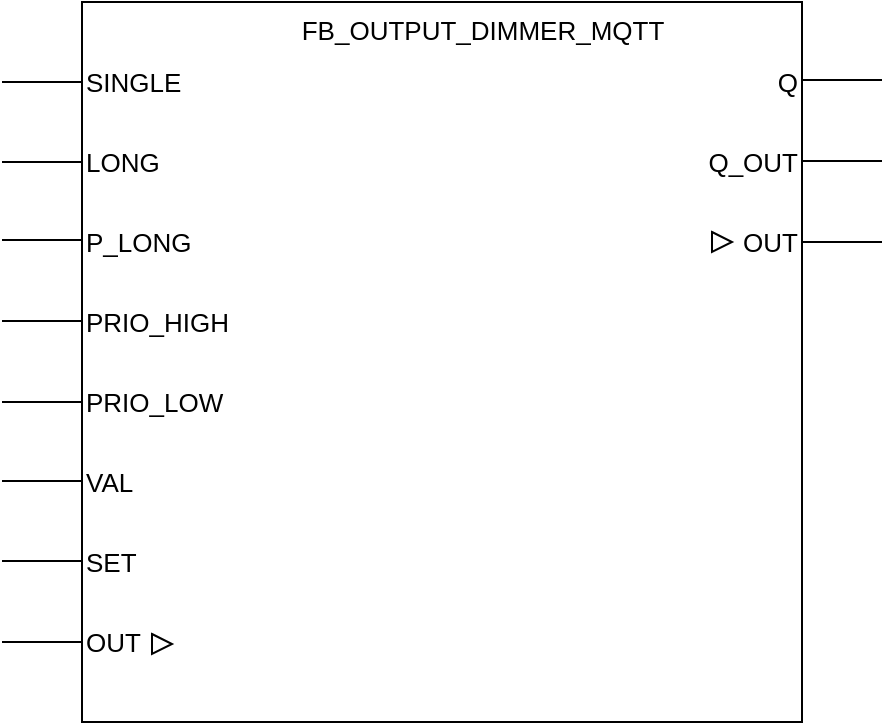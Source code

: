 <mxfile version="12.1.0" type="device" pages="1"><diagram id="FV2jeNOKKN2BWKF91_h7" name="Page-1"><mxGraphModel dx="1280" dy="1139" grid="1" gridSize="10" guides="1" tooltips="1" connect="1" arrows="1" fold="1" page="1" pageScale="1" pageWidth="850" pageHeight="1100" math="0" shadow="0"><root><mxCell id="0"/><mxCell id="1" parent="0"/><mxCell id="mZ0GKIm6EXO_5jk5_k25-1" value="" style="whiteSpace=wrap;html=1;aspect=fixed;" parent="1" vertex="1"><mxGeometry x="120" y="200" width="360" height="360" as="geometry"/></mxCell><mxCell id="mZ0GKIm6EXO_5jk5_k25-2" value="FB_OUTPUT_DIMMER_MQTT" style="text;html=1;align=center;fontSize=13;" parent="1" vertex="1"><mxGeometry x="217.5" y="200" width="205" height="30" as="geometry"/></mxCell><mxCell id="mZ0GKIm6EXO_5jk5_k25-3" value="" style="endArrow=none;html=1;fontSize=13;" parent="1" edge="1"><mxGeometry width="50" height="50" relative="1" as="geometry"><mxPoint x="120" y="240" as="sourcePoint"/><mxPoint x="80" y="240" as="targetPoint"/><Array as="points"><mxPoint x="120" y="240"/></Array></mxGeometry></mxCell><mxCell id="mZ0GKIm6EXO_5jk5_k25-4" value="SINGLE" style="text;html=1;strokeColor=none;fillColor=none;align=left;verticalAlign=middle;whiteSpace=wrap;rounded=0;fontSize=13;" parent="1" vertex="1"><mxGeometry x="120" y="230" width="80" height="20" as="geometry"/></mxCell><mxCell id="mZ0GKIm6EXO_5jk5_k25-5" value="" style="endArrow=none;html=1;fontSize=13;" parent="1" edge="1"><mxGeometry width="50" height="50" relative="1" as="geometry"><mxPoint x="480" y="239" as="sourcePoint"/><mxPoint x="520" y="239" as="targetPoint"/><Array as="points"><mxPoint x="480" y="239"/></Array></mxGeometry></mxCell><mxCell id="mZ0GKIm6EXO_5jk5_k25-8" value="Q" style="text;html=1;strokeColor=none;fillColor=none;align=right;verticalAlign=middle;whiteSpace=wrap;rounded=0;fontSize=13;" parent="1" vertex="1"><mxGeometry x="400" y="230" width="80" height="20" as="geometry"/></mxCell><mxCell id="mZ0GKIm6EXO_5jk5_k25-10" value="&lt;div style=&quot;text-align: right&quot;&gt;&lt;span&gt;Q_OUT&lt;/span&gt;&lt;/div&gt;" style="text;html=1;strokeColor=none;fillColor=none;align=right;verticalAlign=middle;whiteSpace=wrap;rounded=0;fontSize=13;" parent="1" vertex="1"><mxGeometry x="400" y="270" width="80" height="20" as="geometry"/></mxCell><mxCell id="tsXF8gQxrTz37e1AlQ-Z-5" value="" style="endArrow=none;html=1;fontSize=13;" parent="1" edge="1"><mxGeometry width="50" height="50" relative="1" as="geometry"><mxPoint x="480" y="279.5" as="sourcePoint"/><mxPoint x="520" y="279.5" as="targetPoint"/><Array as="points"/></mxGeometry></mxCell><mxCell id="tsXF8gQxrTz37e1AlQ-Z-14" value="" style="endArrow=none;html=1;fontSize=13;" parent="1" edge="1"><mxGeometry width="50" height="50" relative="1" as="geometry"><mxPoint x="120" y="280" as="sourcePoint"/><mxPoint x="80" y="280" as="targetPoint"/><Array as="points"><mxPoint x="120" y="280"/></Array></mxGeometry></mxCell><mxCell id="tsXF8gQxrTz37e1AlQ-Z-15" value="" style="endArrow=none;html=1;fontSize=13;" parent="1" edge="1"><mxGeometry width="50" height="50" relative="1" as="geometry"><mxPoint x="120" y="319" as="sourcePoint"/><mxPoint x="80" y="319" as="targetPoint"/><Array as="points"><mxPoint x="120" y="319"/></Array></mxGeometry></mxCell><mxCell id="tsXF8gQxrTz37e1AlQ-Z-16" value="VAL" style="text;html=1;strokeColor=none;fillColor=none;align=left;verticalAlign=middle;whiteSpace=wrap;rounded=0;fontSize=13;" parent="1" vertex="1"><mxGeometry x="120" y="430" width="80" height="20" as="geometry"/></mxCell><mxCell id="tsXF8gQxrTz37e1AlQ-Z-17" value="SET" style="text;html=1;strokeColor=none;fillColor=none;align=left;verticalAlign=middle;whiteSpace=wrap;rounded=0;fontSize=13;" parent="1" vertex="1"><mxGeometry x="120" y="470" width="80" height="20" as="geometry"/></mxCell><mxCell id="tsXF8gQxrTz37e1AlQ-Z-18" value="OUT" style="text;html=1;strokeColor=none;fillColor=none;align=left;verticalAlign=middle;whiteSpace=wrap;rounded=0;fontSize=13;" parent="1" vertex="1"><mxGeometry x="120" y="510" width="80" height="20" as="geometry"/></mxCell><mxCell id="4ixv9MruAGY5krvoqHkk-3" value="" style="endArrow=none;html=1;fontSize=13;" parent="1" edge="1"><mxGeometry width="50" height="50" relative="1" as="geometry"><mxPoint x="120" y="359.5" as="sourcePoint"/><mxPoint x="80" y="359.5" as="targetPoint"/><Array as="points"><mxPoint x="120" y="359.5"/></Array></mxGeometry></mxCell><mxCell id="4ixv9MruAGY5krvoqHkk-4" value="" style="endArrow=none;html=1;fontSize=13;" parent="1" edge="1"><mxGeometry width="50" height="50" relative="1" as="geometry"><mxPoint x="120" y="400" as="sourcePoint"/><mxPoint x="80" y="400" as="targetPoint"/><Array as="points"><mxPoint x="120" y="400"/></Array></mxGeometry></mxCell><mxCell id="4ixv9MruAGY5krvoqHkk-5" value="" style="endArrow=none;html=1;fontSize=13;" parent="1" edge="1"><mxGeometry width="50" height="50" relative="1" as="geometry"><mxPoint x="120" y="439.5" as="sourcePoint"/><mxPoint x="80" y="439.5" as="targetPoint"/><Array as="points"><mxPoint x="120" y="439.5"/></Array></mxGeometry></mxCell><mxCell id="4ixv9MruAGY5krvoqHkk-7" value="LONG" style="text;html=1;strokeColor=none;fillColor=none;align=left;verticalAlign=middle;whiteSpace=wrap;rounded=0;fontSize=13;" parent="1" vertex="1"><mxGeometry x="120" y="270" width="80" height="20" as="geometry"/></mxCell><mxCell id="4ixv9MruAGY5krvoqHkk-8" value="P_LONG" style="text;html=1;strokeColor=none;fillColor=none;align=left;verticalAlign=middle;whiteSpace=wrap;rounded=0;fontSize=13;" parent="1" vertex="1"><mxGeometry x="120" y="310" width="80" height="20" as="geometry"/></mxCell><mxCell id="4ixv9MruAGY5krvoqHkk-9" value="" style="triangle;whiteSpace=wrap;html=1;" parent="1" vertex="1"><mxGeometry x="155" y="516" width="10" height="10" as="geometry"/></mxCell><mxCell id="4ixv9MruAGY5krvoqHkk-10" value="" style="triangle;whiteSpace=wrap;html=1;" parent="1" vertex="1"><mxGeometry x="435" y="315" width="10" height="10" as="geometry"/></mxCell><mxCell id="7w3cGfBYt9uY7v4fq9B8-1" value="" style="endArrow=none;html=1;fontSize=13;" parent="1" edge="1"><mxGeometry width="50" height="50" relative="1" as="geometry"><mxPoint x="120" y="479.5" as="sourcePoint"/><mxPoint x="80" y="479.5" as="targetPoint"/><Array as="points"><mxPoint x="120" y="479.5"/></Array></mxGeometry></mxCell><mxCell id="7w3cGfBYt9uY7v4fq9B8-2" value="" style="endArrow=none;html=1;fontSize=13;" parent="1" edge="1"><mxGeometry width="50" height="50" relative="1" as="geometry"><mxPoint x="120" y="520" as="sourcePoint"/><mxPoint x="80" y="520" as="targetPoint"/><Array as="points"><mxPoint x="120" y="520"/></Array></mxGeometry></mxCell><mxCell id="7w3cGfBYt9uY7v4fq9B8-3" value="PRIO_LOW" style="text;html=1;strokeColor=none;fillColor=none;align=left;verticalAlign=middle;whiteSpace=wrap;rounded=0;fontSize=13;" parent="1" vertex="1"><mxGeometry x="120" y="390" width="80" height="20" as="geometry"/></mxCell><mxCell id="7w3cGfBYt9uY7v4fq9B8-4" value="PRIO_HIGH" style="text;html=1;strokeColor=none;fillColor=none;align=left;verticalAlign=middle;whiteSpace=wrap;rounded=0;fontSize=13;" parent="1" vertex="1"><mxGeometry x="120" y="350" width="80" height="20" as="geometry"/></mxCell><mxCell id="03I4KUHLj5g4ENZkNhtR-1" value="&lt;div style=&quot;text-align: right&quot;&gt;&lt;span&gt;OUT&lt;/span&gt;&lt;/div&gt;" style="text;html=1;strokeColor=none;fillColor=none;align=right;verticalAlign=middle;whiteSpace=wrap;rounded=0;fontSize=13;" vertex="1" parent="1"><mxGeometry x="400" y="310" width="80" height="20" as="geometry"/></mxCell><mxCell id="03I4KUHLj5g4ENZkNhtR-2" value="" style="endArrow=none;html=1;fontSize=13;" edge="1" parent="1"><mxGeometry width="50" height="50" relative="1" as="geometry"><mxPoint x="480" y="320" as="sourcePoint"/><mxPoint x="520" y="320" as="targetPoint"/><Array as="points"/></mxGeometry></mxCell></root></mxGraphModel></diagram></mxfile>